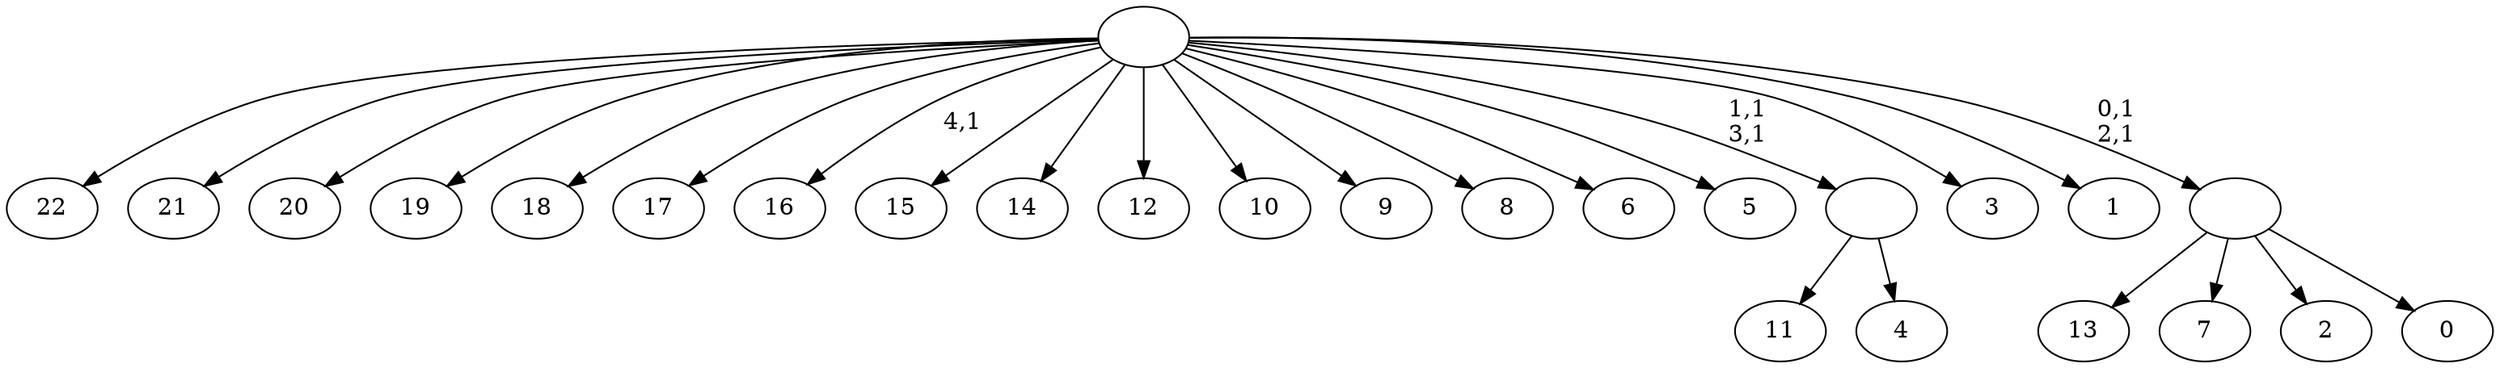 digraph T {
	28 [label="22"]
	27 [label="21"]
	26 [label="20"]
	25 [label="19"]
	24 [label="18"]
	23 [label="17"]
	22 [label="16"]
	20 [label="15"]
	19 [label="14"]
	18 [label="13"]
	17 [label="12"]
	16 [label="11"]
	15 [label="10"]
	14 [label="9"]
	13 [label="8"]
	12 [label="7"]
	11 [label="6"]
	10 [label="5"]
	9 [label="4"]
	8 [label=""]
	6 [label="3"]
	5 [label="2"]
	4 [label="1"]
	3 [label="0"]
	2 [label=""]
	0 [label=""]
	8 -> 16 [label=""]
	8 -> 9 [label=""]
	2 -> 18 [label=""]
	2 -> 12 [label=""]
	2 -> 5 [label=""]
	2 -> 3 [label=""]
	0 -> 2 [label="0,1\n2,1"]
	0 -> 8 [label="1,1\n3,1"]
	0 -> 22 [label="4,1"]
	0 -> 28 [label=""]
	0 -> 27 [label=""]
	0 -> 26 [label=""]
	0 -> 25 [label=""]
	0 -> 24 [label=""]
	0 -> 23 [label=""]
	0 -> 20 [label=""]
	0 -> 19 [label=""]
	0 -> 17 [label=""]
	0 -> 15 [label=""]
	0 -> 14 [label=""]
	0 -> 13 [label=""]
	0 -> 11 [label=""]
	0 -> 10 [label=""]
	0 -> 6 [label=""]
	0 -> 4 [label=""]
}
